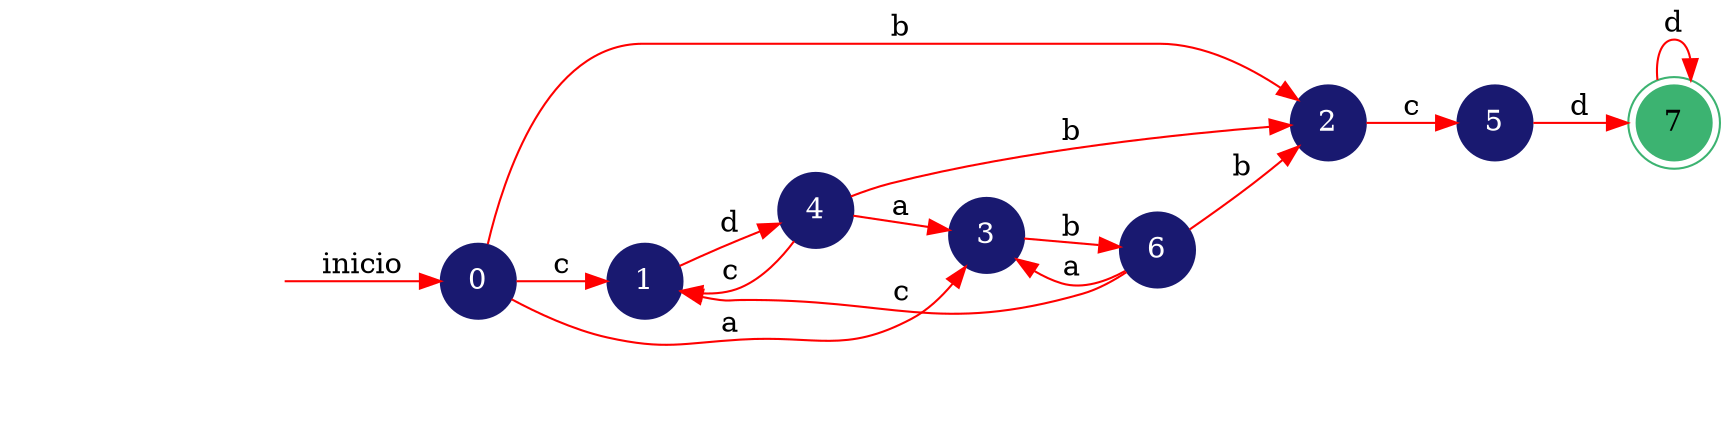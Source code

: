 digraph AFD {
	rankdir=LR;
	node [shape=doublecircle, style = filled,color = mediumseagreen]; "7";
	node [shape=circle];
	node [color=midnightblue,fontcolor=white];
	edge [color=red];
	secret_node [style=invis];
	secret_node -> "0" [label="inicio"];
	"0" -> "1" [label="c"];
	"0" -> "2" [label="b"];
	"0" -> "3" [label="a"];
	"1" -> "4" [label="d"];
	"2" -> "5" [label="c"];
	"3" -> "6" [label="b"];
	"4" -> "1" [label="c"];
	"4" -> "2" [label="b"];
	"4" -> "3" [label="a"];
	"5" -> "7" [label="d"];
	"6" -> "1" [label="c"];
	"6" -> "2" [label="b"];
	"6" -> "3" [label="a"];
	"7" -> "7" [label="d"];
}